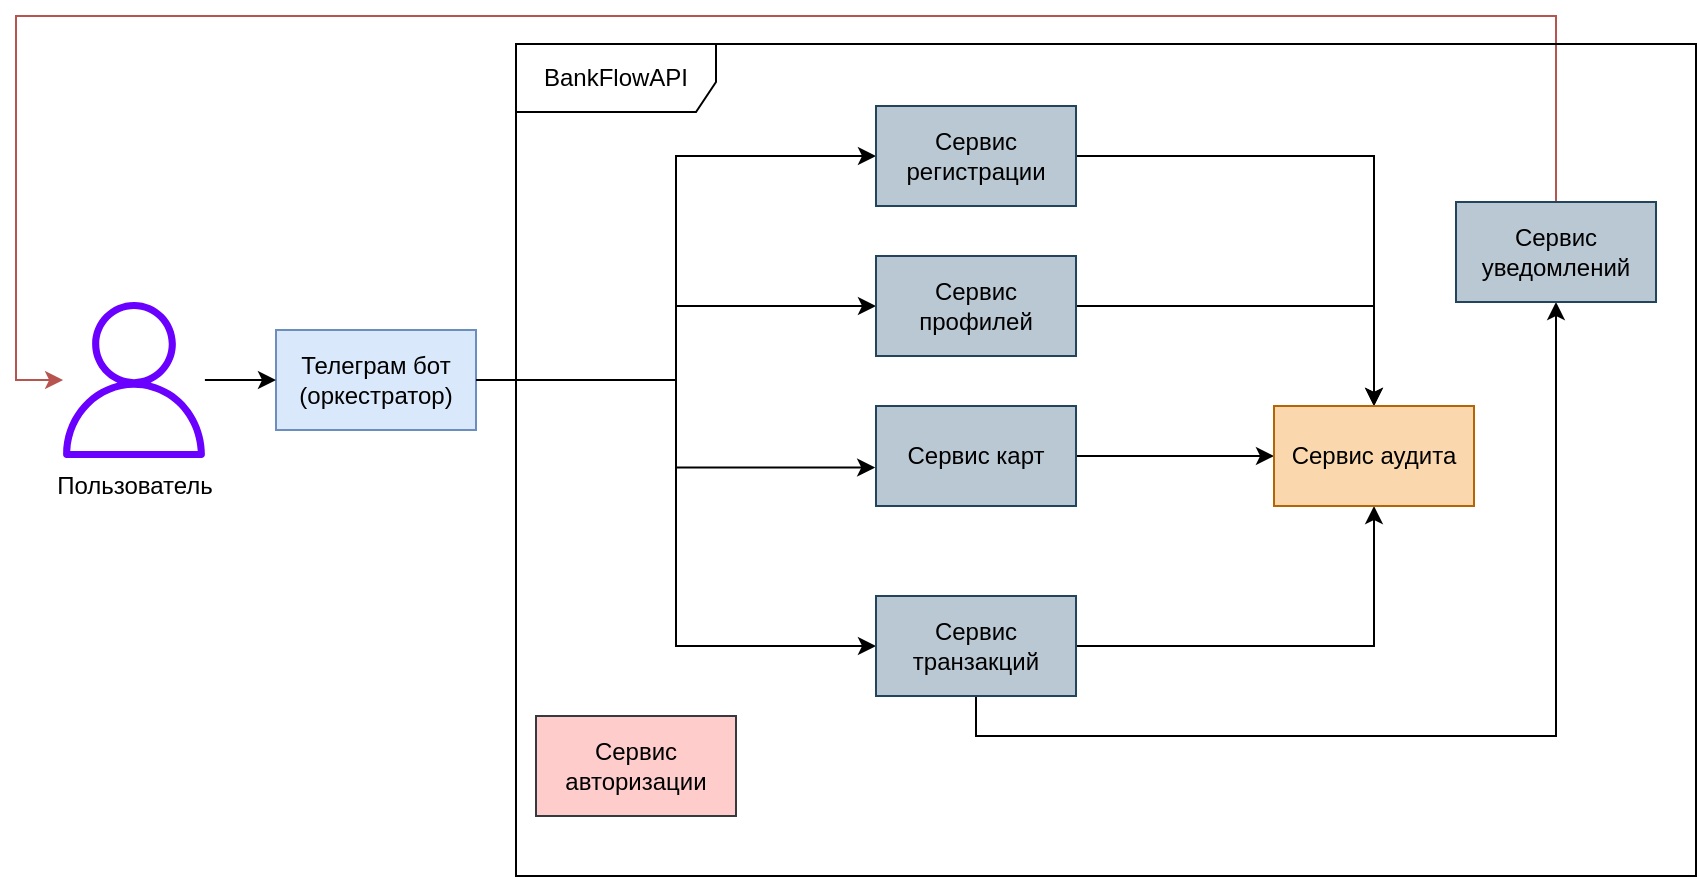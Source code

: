 <mxfile version="26.0.9">
  <diagram name="Страница — 1" id="BkR31oJ4osxPgtdi_hkh">
    <mxGraphModel dx="1185" dy="688" grid="1" gridSize="10" guides="1" tooltips="1" connect="1" arrows="1" fold="1" page="1" pageScale="1" pageWidth="827" pageHeight="1169" math="0" shadow="0">
      <root>
        <mxCell id="0" />
        <mxCell id="1" parent="0" />
        <mxCell id="mhR2jygDcVQQW0SZsE9X-28" style="edgeStyle=orthogonalEdgeStyle;rounded=0;orthogonalLoop=1;jettySize=auto;html=1;entryX=0;entryY=0.5;entryDx=0;entryDy=0;" edge="1" parent="1" source="mhR2jygDcVQQW0SZsE9X-17" target="mhR2jygDcVQQW0SZsE9X-18">
          <mxGeometry relative="1" as="geometry" />
        </mxCell>
        <mxCell id="mhR2jygDcVQQW0SZsE9X-29" style="edgeStyle=orthogonalEdgeStyle;rounded=0;orthogonalLoop=1;jettySize=auto;html=1;entryX=0;entryY=0.5;entryDx=0;entryDy=0;" edge="1" parent="1" source="mhR2jygDcVQQW0SZsE9X-17" target="mhR2jygDcVQQW0SZsE9X-19">
          <mxGeometry relative="1" as="geometry" />
        </mxCell>
        <mxCell id="mhR2jygDcVQQW0SZsE9X-31" style="edgeStyle=orthogonalEdgeStyle;rounded=0;orthogonalLoop=1;jettySize=auto;html=1;entryX=0;entryY=0.5;entryDx=0;entryDy=0;" edge="1" parent="1" source="mhR2jygDcVQQW0SZsE9X-17" target="mhR2jygDcVQQW0SZsE9X-21">
          <mxGeometry relative="1" as="geometry" />
        </mxCell>
        <mxCell id="mhR2jygDcVQQW0SZsE9X-17" value="Телеграм бот (оркестратор)" style="rounded=0;whiteSpace=wrap;html=1;fillColor=#dae8fc;strokeColor=#6c8ebf;" vertex="1" parent="1">
          <mxGeometry x="540" y="487" width="100" height="50" as="geometry" />
        </mxCell>
        <mxCell id="mhR2jygDcVQQW0SZsE9X-32" style="edgeStyle=orthogonalEdgeStyle;rounded=0;orthogonalLoop=1;jettySize=auto;html=1;" edge="1" parent="1" source="mhR2jygDcVQQW0SZsE9X-18" target="mhR2jygDcVQQW0SZsE9X-23">
          <mxGeometry relative="1" as="geometry" />
        </mxCell>
        <mxCell id="mhR2jygDcVQQW0SZsE9X-18" value="Сервис регистрации" style="rounded=0;whiteSpace=wrap;html=1;fillColor=#bac8d3;strokeColor=#23445d;" vertex="1" parent="1">
          <mxGeometry x="840" y="375" width="100" height="50" as="geometry" />
        </mxCell>
        <mxCell id="mhR2jygDcVQQW0SZsE9X-33" style="edgeStyle=orthogonalEdgeStyle;rounded=0;orthogonalLoop=1;jettySize=auto;html=1;" edge="1" parent="1" source="mhR2jygDcVQQW0SZsE9X-19" target="mhR2jygDcVQQW0SZsE9X-23">
          <mxGeometry relative="1" as="geometry" />
        </mxCell>
        <mxCell id="mhR2jygDcVQQW0SZsE9X-19" value="Сервис профилей" style="rounded=0;whiteSpace=wrap;html=1;fillColor=#bac8d3;strokeColor=#23445d;" vertex="1" parent="1">
          <mxGeometry x="840" y="450" width="100" height="50" as="geometry" />
        </mxCell>
        <mxCell id="mhR2jygDcVQQW0SZsE9X-36" style="edgeStyle=orthogonalEdgeStyle;rounded=0;orthogonalLoop=1;jettySize=auto;html=1;entryX=0.5;entryY=1;entryDx=0;entryDy=0;exitX=0.5;exitY=1;exitDx=0;exitDy=0;" edge="1" parent="1" source="mhR2jygDcVQQW0SZsE9X-21" target="mhR2jygDcVQQW0SZsE9X-22">
          <mxGeometry relative="1" as="geometry" />
        </mxCell>
        <mxCell id="mhR2jygDcVQQW0SZsE9X-39" style="edgeStyle=orthogonalEdgeStyle;rounded=0;orthogonalLoop=1;jettySize=auto;html=1;entryX=0;entryY=0.5;entryDx=0;entryDy=0;" edge="1" parent="1" source="mhR2jygDcVQQW0SZsE9X-20" target="mhR2jygDcVQQW0SZsE9X-23">
          <mxGeometry relative="1" as="geometry" />
        </mxCell>
        <mxCell id="mhR2jygDcVQQW0SZsE9X-20" value="Сервис карт" style="rounded=0;whiteSpace=wrap;html=1;fillColor=#bac8d3;strokeColor=#23445d;" vertex="1" parent="1">
          <mxGeometry x="840" y="525" width="100" height="50" as="geometry" />
        </mxCell>
        <mxCell id="mhR2jygDcVQQW0SZsE9X-35" style="edgeStyle=orthogonalEdgeStyle;rounded=0;orthogonalLoop=1;jettySize=auto;html=1;entryX=0.5;entryY=1;entryDx=0;entryDy=0;" edge="1" parent="1" source="mhR2jygDcVQQW0SZsE9X-21" target="mhR2jygDcVQQW0SZsE9X-23">
          <mxGeometry relative="1" as="geometry" />
        </mxCell>
        <mxCell id="mhR2jygDcVQQW0SZsE9X-21" value="Сервис транзакций" style="rounded=0;whiteSpace=wrap;html=1;fillColor=#bac8d3;strokeColor=#23445d;" vertex="1" parent="1">
          <mxGeometry x="840" y="620" width="100" height="50" as="geometry" />
        </mxCell>
        <mxCell id="mhR2jygDcVQQW0SZsE9X-37" style="edgeStyle=orthogonalEdgeStyle;rounded=0;orthogonalLoop=1;jettySize=auto;html=1;exitX=0.5;exitY=0;exitDx=0;exitDy=0;fillColor=#f8cecc;strokeColor=#b85450;" edge="1" parent="1" source="mhR2jygDcVQQW0SZsE9X-22" target="mhR2jygDcVQQW0SZsE9X-25">
          <mxGeometry relative="1" as="geometry">
            <Array as="points">
              <mxPoint x="1180" y="330" />
              <mxPoint x="410" y="330" />
              <mxPoint x="410" y="512" />
            </Array>
          </mxGeometry>
        </mxCell>
        <mxCell id="mhR2jygDcVQQW0SZsE9X-22" value="Сервис уведомлений" style="rounded=0;whiteSpace=wrap;html=1;fillColor=#bac8d3;strokeColor=#23445d;" vertex="1" parent="1">
          <mxGeometry x="1130" y="423" width="100" height="50" as="geometry" />
        </mxCell>
        <mxCell id="mhR2jygDcVQQW0SZsE9X-23" value="Сервис аудита" style="rounded=0;whiteSpace=wrap;html=1;fillColor=#fad7ac;strokeColor=#b46504;" vertex="1" parent="1">
          <mxGeometry x="1039" y="525" width="100" height="50" as="geometry" />
        </mxCell>
        <mxCell id="mhR2jygDcVQQW0SZsE9X-26" value="" style="edgeStyle=orthogonalEdgeStyle;rounded=0;orthogonalLoop=1;jettySize=auto;html=1;" edge="1" parent="1" source="mhR2jygDcVQQW0SZsE9X-25" target="mhR2jygDcVQQW0SZsE9X-17">
          <mxGeometry relative="1" as="geometry" />
        </mxCell>
        <mxCell id="mhR2jygDcVQQW0SZsE9X-25" value="&lt;font style=&quot;color: rgb(0, 0, 0);&quot;&gt;Пользователь&lt;/font&gt;" style="sketch=0;outlineConnect=0;dashed=0;verticalLabelPosition=bottom;verticalAlign=top;align=center;html=1;fontSize=12;fontStyle=0;aspect=fixed;pointerEvents=1;shape=mxgraph.aws4.user;fillColor=#6a00ff;fontColor=#ffffff;strokeColor=#3700CC;" vertex="1" parent="1">
          <mxGeometry x="430" y="473" width="78" height="78" as="geometry" />
        </mxCell>
        <mxCell id="mhR2jygDcVQQW0SZsE9X-27" value="BankFlowAPI" style="shape=umlFrame;whiteSpace=wrap;html=1;pointerEvents=0;width=100;height=34;" vertex="1" parent="1">
          <mxGeometry x="660" y="344" width="590" height="416" as="geometry" />
        </mxCell>
        <mxCell id="mhR2jygDcVQQW0SZsE9X-30" style="edgeStyle=orthogonalEdgeStyle;rounded=0;orthogonalLoop=1;jettySize=auto;html=1;entryX=-0.004;entryY=0.615;entryDx=0;entryDy=0;entryPerimeter=0;" edge="1" parent="1" source="mhR2jygDcVQQW0SZsE9X-17" target="mhR2jygDcVQQW0SZsE9X-20">
          <mxGeometry relative="1" as="geometry" />
        </mxCell>
        <mxCell id="mhR2jygDcVQQW0SZsE9X-38" value="Сервис авторизации" style="rounded=0;whiteSpace=wrap;html=1;fillColor=#ffcccc;strokeColor=#36393d;" vertex="1" parent="1">
          <mxGeometry x="670" y="680" width="100" height="50" as="geometry" />
        </mxCell>
      </root>
    </mxGraphModel>
  </diagram>
</mxfile>
